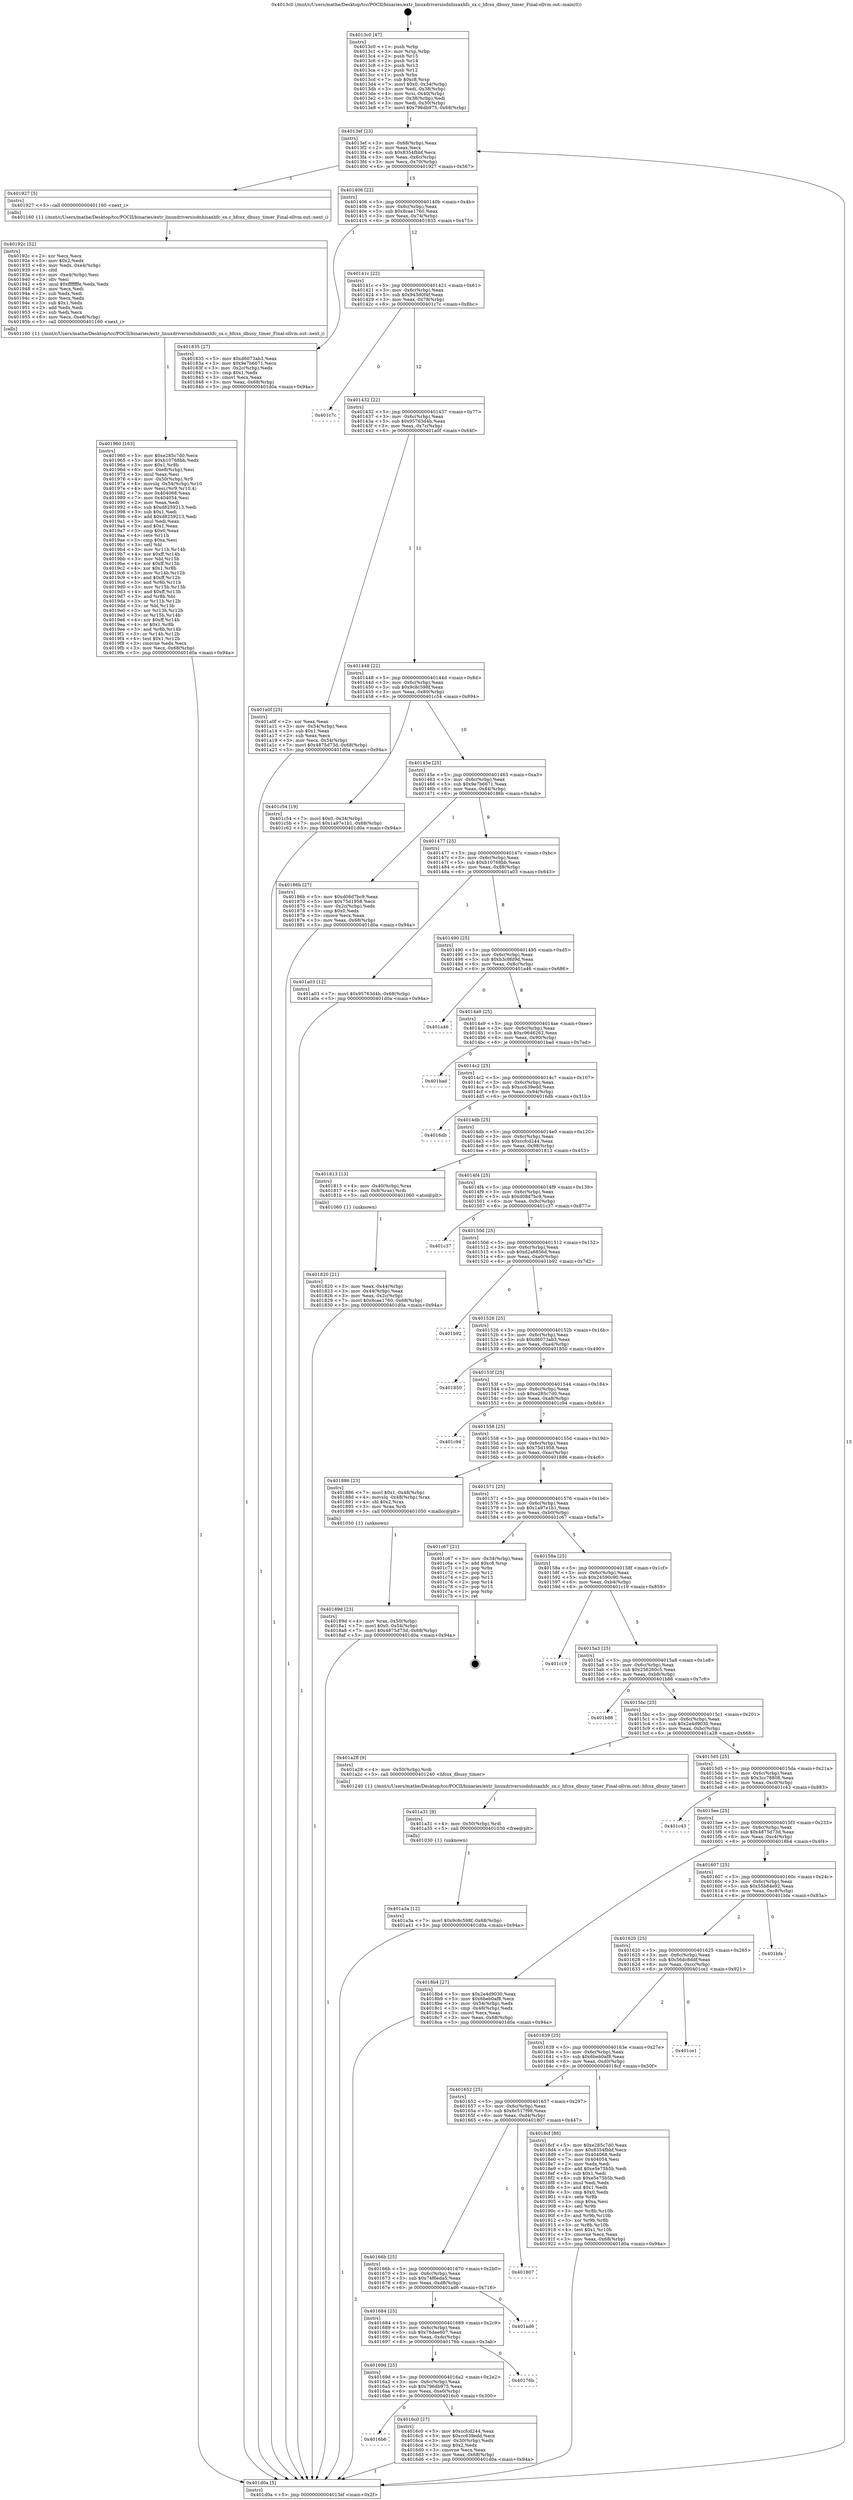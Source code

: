 digraph "0x4013c0" {
  label = "0x4013c0 (/mnt/c/Users/mathe/Desktop/tcc/POCII/binaries/extr_linuxdriversisdnhisaxhfc_sx.c_hfcsx_dbusy_timer_Final-ollvm.out::main(0))"
  labelloc = "t"
  node[shape=record]

  Entry [label="",width=0.3,height=0.3,shape=circle,fillcolor=black,style=filled]
  "0x4013ef" [label="{
     0x4013ef [23]\l
     | [instrs]\l
     &nbsp;&nbsp;0x4013ef \<+3\>: mov -0x68(%rbp),%eax\l
     &nbsp;&nbsp;0x4013f2 \<+2\>: mov %eax,%ecx\l
     &nbsp;&nbsp;0x4013f4 \<+6\>: sub $0x8354fbbf,%ecx\l
     &nbsp;&nbsp;0x4013fa \<+3\>: mov %eax,-0x6c(%rbp)\l
     &nbsp;&nbsp;0x4013fd \<+3\>: mov %ecx,-0x70(%rbp)\l
     &nbsp;&nbsp;0x401400 \<+6\>: je 0000000000401927 \<main+0x567\>\l
  }"]
  "0x401927" [label="{
     0x401927 [5]\l
     | [instrs]\l
     &nbsp;&nbsp;0x401927 \<+5\>: call 0000000000401160 \<next_i\>\l
     | [calls]\l
     &nbsp;&nbsp;0x401160 \{1\} (/mnt/c/Users/mathe/Desktop/tcc/POCII/binaries/extr_linuxdriversisdnhisaxhfc_sx.c_hfcsx_dbusy_timer_Final-ollvm.out::next_i)\l
  }"]
  "0x401406" [label="{
     0x401406 [22]\l
     | [instrs]\l
     &nbsp;&nbsp;0x401406 \<+5\>: jmp 000000000040140b \<main+0x4b\>\l
     &nbsp;&nbsp;0x40140b \<+3\>: mov -0x6c(%rbp),%eax\l
     &nbsp;&nbsp;0x40140e \<+5\>: sub $0x8cae1760,%eax\l
     &nbsp;&nbsp;0x401413 \<+3\>: mov %eax,-0x74(%rbp)\l
     &nbsp;&nbsp;0x401416 \<+6\>: je 0000000000401835 \<main+0x475\>\l
  }"]
  Exit [label="",width=0.3,height=0.3,shape=circle,fillcolor=black,style=filled,peripheries=2]
  "0x401835" [label="{
     0x401835 [27]\l
     | [instrs]\l
     &nbsp;&nbsp;0x401835 \<+5\>: mov $0xd6073ab3,%eax\l
     &nbsp;&nbsp;0x40183a \<+5\>: mov $0x9e7b6671,%ecx\l
     &nbsp;&nbsp;0x40183f \<+3\>: mov -0x2c(%rbp),%edx\l
     &nbsp;&nbsp;0x401842 \<+3\>: cmp $0x1,%edx\l
     &nbsp;&nbsp;0x401845 \<+3\>: cmovl %ecx,%eax\l
     &nbsp;&nbsp;0x401848 \<+3\>: mov %eax,-0x68(%rbp)\l
     &nbsp;&nbsp;0x40184b \<+5\>: jmp 0000000000401d0a \<main+0x94a\>\l
  }"]
  "0x40141c" [label="{
     0x40141c [22]\l
     | [instrs]\l
     &nbsp;&nbsp;0x40141c \<+5\>: jmp 0000000000401421 \<main+0x61\>\l
     &nbsp;&nbsp;0x401421 \<+3\>: mov -0x6c(%rbp),%eax\l
     &nbsp;&nbsp;0x401424 \<+5\>: sub $0x943d0f4f,%eax\l
     &nbsp;&nbsp;0x401429 \<+3\>: mov %eax,-0x78(%rbp)\l
     &nbsp;&nbsp;0x40142c \<+6\>: je 0000000000401c7c \<main+0x8bc\>\l
  }"]
  "0x401a3a" [label="{
     0x401a3a [12]\l
     | [instrs]\l
     &nbsp;&nbsp;0x401a3a \<+7\>: movl $0x9c8c598f,-0x68(%rbp)\l
     &nbsp;&nbsp;0x401a41 \<+5\>: jmp 0000000000401d0a \<main+0x94a\>\l
  }"]
  "0x401c7c" [label="{
     0x401c7c\l
  }", style=dashed]
  "0x401432" [label="{
     0x401432 [22]\l
     | [instrs]\l
     &nbsp;&nbsp;0x401432 \<+5\>: jmp 0000000000401437 \<main+0x77\>\l
     &nbsp;&nbsp;0x401437 \<+3\>: mov -0x6c(%rbp),%eax\l
     &nbsp;&nbsp;0x40143a \<+5\>: sub $0x95763d4b,%eax\l
     &nbsp;&nbsp;0x40143f \<+3\>: mov %eax,-0x7c(%rbp)\l
     &nbsp;&nbsp;0x401442 \<+6\>: je 0000000000401a0f \<main+0x64f\>\l
  }"]
  "0x401a31" [label="{
     0x401a31 [9]\l
     | [instrs]\l
     &nbsp;&nbsp;0x401a31 \<+4\>: mov -0x50(%rbp),%rdi\l
     &nbsp;&nbsp;0x401a35 \<+5\>: call 0000000000401030 \<free@plt\>\l
     | [calls]\l
     &nbsp;&nbsp;0x401030 \{1\} (unknown)\l
  }"]
  "0x401a0f" [label="{
     0x401a0f [25]\l
     | [instrs]\l
     &nbsp;&nbsp;0x401a0f \<+2\>: xor %eax,%eax\l
     &nbsp;&nbsp;0x401a11 \<+3\>: mov -0x54(%rbp),%ecx\l
     &nbsp;&nbsp;0x401a14 \<+3\>: sub $0x1,%eax\l
     &nbsp;&nbsp;0x401a17 \<+2\>: sub %eax,%ecx\l
     &nbsp;&nbsp;0x401a19 \<+3\>: mov %ecx,-0x54(%rbp)\l
     &nbsp;&nbsp;0x401a1c \<+7\>: movl $0x4875d73d,-0x68(%rbp)\l
     &nbsp;&nbsp;0x401a23 \<+5\>: jmp 0000000000401d0a \<main+0x94a\>\l
  }"]
  "0x401448" [label="{
     0x401448 [22]\l
     | [instrs]\l
     &nbsp;&nbsp;0x401448 \<+5\>: jmp 000000000040144d \<main+0x8d\>\l
     &nbsp;&nbsp;0x40144d \<+3\>: mov -0x6c(%rbp),%eax\l
     &nbsp;&nbsp;0x401450 \<+5\>: sub $0x9c8c598f,%eax\l
     &nbsp;&nbsp;0x401455 \<+3\>: mov %eax,-0x80(%rbp)\l
     &nbsp;&nbsp;0x401458 \<+6\>: je 0000000000401c54 \<main+0x894\>\l
  }"]
  "0x401960" [label="{
     0x401960 [163]\l
     | [instrs]\l
     &nbsp;&nbsp;0x401960 \<+5\>: mov $0xe285c7d0,%ecx\l
     &nbsp;&nbsp;0x401965 \<+5\>: mov $0xb10768bb,%edx\l
     &nbsp;&nbsp;0x40196a \<+3\>: mov $0x1,%r8b\l
     &nbsp;&nbsp;0x40196d \<+6\>: mov -0xe8(%rbp),%esi\l
     &nbsp;&nbsp;0x401973 \<+3\>: imul %eax,%esi\l
     &nbsp;&nbsp;0x401976 \<+4\>: mov -0x50(%rbp),%r9\l
     &nbsp;&nbsp;0x40197a \<+4\>: movslq -0x54(%rbp),%r10\l
     &nbsp;&nbsp;0x40197e \<+4\>: mov %esi,(%r9,%r10,4)\l
     &nbsp;&nbsp;0x401982 \<+7\>: mov 0x404068,%eax\l
     &nbsp;&nbsp;0x401989 \<+7\>: mov 0x404054,%esi\l
     &nbsp;&nbsp;0x401990 \<+2\>: mov %eax,%edi\l
     &nbsp;&nbsp;0x401992 \<+6\>: sub $0xd8259213,%edi\l
     &nbsp;&nbsp;0x401998 \<+3\>: sub $0x1,%edi\l
     &nbsp;&nbsp;0x40199b \<+6\>: add $0xd8259213,%edi\l
     &nbsp;&nbsp;0x4019a1 \<+3\>: imul %edi,%eax\l
     &nbsp;&nbsp;0x4019a4 \<+3\>: and $0x1,%eax\l
     &nbsp;&nbsp;0x4019a7 \<+3\>: cmp $0x0,%eax\l
     &nbsp;&nbsp;0x4019aa \<+4\>: sete %r11b\l
     &nbsp;&nbsp;0x4019ae \<+3\>: cmp $0xa,%esi\l
     &nbsp;&nbsp;0x4019b1 \<+3\>: setl %bl\l
     &nbsp;&nbsp;0x4019b4 \<+3\>: mov %r11b,%r14b\l
     &nbsp;&nbsp;0x4019b7 \<+4\>: xor $0xff,%r14b\l
     &nbsp;&nbsp;0x4019bb \<+3\>: mov %bl,%r15b\l
     &nbsp;&nbsp;0x4019be \<+4\>: xor $0xff,%r15b\l
     &nbsp;&nbsp;0x4019c2 \<+4\>: xor $0x1,%r8b\l
     &nbsp;&nbsp;0x4019c6 \<+3\>: mov %r14b,%r12b\l
     &nbsp;&nbsp;0x4019c9 \<+4\>: and $0xff,%r12b\l
     &nbsp;&nbsp;0x4019cd \<+3\>: and %r8b,%r11b\l
     &nbsp;&nbsp;0x4019d0 \<+3\>: mov %r15b,%r13b\l
     &nbsp;&nbsp;0x4019d3 \<+4\>: and $0xff,%r13b\l
     &nbsp;&nbsp;0x4019d7 \<+3\>: and %r8b,%bl\l
     &nbsp;&nbsp;0x4019da \<+3\>: or %r11b,%r12b\l
     &nbsp;&nbsp;0x4019dd \<+3\>: or %bl,%r13b\l
     &nbsp;&nbsp;0x4019e0 \<+3\>: xor %r13b,%r12b\l
     &nbsp;&nbsp;0x4019e3 \<+3\>: or %r15b,%r14b\l
     &nbsp;&nbsp;0x4019e6 \<+4\>: xor $0xff,%r14b\l
     &nbsp;&nbsp;0x4019ea \<+4\>: or $0x1,%r8b\l
     &nbsp;&nbsp;0x4019ee \<+3\>: and %r8b,%r14b\l
     &nbsp;&nbsp;0x4019f1 \<+3\>: or %r14b,%r12b\l
     &nbsp;&nbsp;0x4019f4 \<+4\>: test $0x1,%r12b\l
     &nbsp;&nbsp;0x4019f8 \<+3\>: cmovne %edx,%ecx\l
     &nbsp;&nbsp;0x4019fb \<+3\>: mov %ecx,-0x68(%rbp)\l
     &nbsp;&nbsp;0x4019fe \<+5\>: jmp 0000000000401d0a \<main+0x94a\>\l
  }"]
  "0x401c54" [label="{
     0x401c54 [19]\l
     | [instrs]\l
     &nbsp;&nbsp;0x401c54 \<+7\>: movl $0x0,-0x34(%rbp)\l
     &nbsp;&nbsp;0x401c5b \<+7\>: movl $0x1a97e1b1,-0x68(%rbp)\l
     &nbsp;&nbsp;0x401c62 \<+5\>: jmp 0000000000401d0a \<main+0x94a\>\l
  }"]
  "0x40145e" [label="{
     0x40145e [25]\l
     | [instrs]\l
     &nbsp;&nbsp;0x40145e \<+5\>: jmp 0000000000401463 \<main+0xa3\>\l
     &nbsp;&nbsp;0x401463 \<+3\>: mov -0x6c(%rbp),%eax\l
     &nbsp;&nbsp;0x401466 \<+5\>: sub $0x9e7b6671,%eax\l
     &nbsp;&nbsp;0x40146b \<+6\>: mov %eax,-0x84(%rbp)\l
     &nbsp;&nbsp;0x401471 \<+6\>: je 000000000040186b \<main+0x4ab\>\l
  }"]
  "0x40192c" [label="{
     0x40192c [52]\l
     | [instrs]\l
     &nbsp;&nbsp;0x40192c \<+2\>: xor %ecx,%ecx\l
     &nbsp;&nbsp;0x40192e \<+5\>: mov $0x2,%edx\l
     &nbsp;&nbsp;0x401933 \<+6\>: mov %edx,-0xe4(%rbp)\l
     &nbsp;&nbsp;0x401939 \<+1\>: cltd\l
     &nbsp;&nbsp;0x40193a \<+6\>: mov -0xe4(%rbp),%esi\l
     &nbsp;&nbsp;0x401940 \<+2\>: idiv %esi\l
     &nbsp;&nbsp;0x401942 \<+6\>: imul $0xfffffffe,%edx,%edx\l
     &nbsp;&nbsp;0x401948 \<+2\>: mov %ecx,%edi\l
     &nbsp;&nbsp;0x40194a \<+2\>: sub %edx,%edi\l
     &nbsp;&nbsp;0x40194c \<+2\>: mov %ecx,%edx\l
     &nbsp;&nbsp;0x40194e \<+3\>: sub $0x1,%edx\l
     &nbsp;&nbsp;0x401951 \<+2\>: add %edx,%edi\l
     &nbsp;&nbsp;0x401953 \<+2\>: sub %edi,%ecx\l
     &nbsp;&nbsp;0x401955 \<+6\>: mov %ecx,-0xe8(%rbp)\l
     &nbsp;&nbsp;0x40195b \<+5\>: call 0000000000401160 \<next_i\>\l
     | [calls]\l
     &nbsp;&nbsp;0x401160 \{1\} (/mnt/c/Users/mathe/Desktop/tcc/POCII/binaries/extr_linuxdriversisdnhisaxhfc_sx.c_hfcsx_dbusy_timer_Final-ollvm.out::next_i)\l
  }"]
  "0x40186b" [label="{
     0x40186b [27]\l
     | [instrs]\l
     &nbsp;&nbsp;0x40186b \<+5\>: mov $0xd08d7bc9,%eax\l
     &nbsp;&nbsp;0x401870 \<+5\>: mov $0x75d1958,%ecx\l
     &nbsp;&nbsp;0x401875 \<+3\>: mov -0x2c(%rbp),%edx\l
     &nbsp;&nbsp;0x401878 \<+3\>: cmp $0x0,%edx\l
     &nbsp;&nbsp;0x40187b \<+3\>: cmove %ecx,%eax\l
     &nbsp;&nbsp;0x40187e \<+3\>: mov %eax,-0x68(%rbp)\l
     &nbsp;&nbsp;0x401881 \<+5\>: jmp 0000000000401d0a \<main+0x94a\>\l
  }"]
  "0x401477" [label="{
     0x401477 [25]\l
     | [instrs]\l
     &nbsp;&nbsp;0x401477 \<+5\>: jmp 000000000040147c \<main+0xbc\>\l
     &nbsp;&nbsp;0x40147c \<+3\>: mov -0x6c(%rbp),%eax\l
     &nbsp;&nbsp;0x40147f \<+5\>: sub $0xb10768bb,%eax\l
     &nbsp;&nbsp;0x401484 \<+6\>: mov %eax,-0x88(%rbp)\l
     &nbsp;&nbsp;0x40148a \<+6\>: je 0000000000401a03 \<main+0x643\>\l
  }"]
  "0x40189d" [label="{
     0x40189d [23]\l
     | [instrs]\l
     &nbsp;&nbsp;0x40189d \<+4\>: mov %rax,-0x50(%rbp)\l
     &nbsp;&nbsp;0x4018a1 \<+7\>: movl $0x0,-0x54(%rbp)\l
     &nbsp;&nbsp;0x4018a8 \<+7\>: movl $0x4875d73d,-0x68(%rbp)\l
     &nbsp;&nbsp;0x4018af \<+5\>: jmp 0000000000401d0a \<main+0x94a\>\l
  }"]
  "0x401a03" [label="{
     0x401a03 [12]\l
     | [instrs]\l
     &nbsp;&nbsp;0x401a03 \<+7\>: movl $0x95763d4b,-0x68(%rbp)\l
     &nbsp;&nbsp;0x401a0a \<+5\>: jmp 0000000000401d0a \<main+0x94a\>\l
  }"]
  "0x401490" [label="{
     0x401490 [25]\l
     | [instrs]\l
     &nbsp;&nbsp;0x401490 \<+5\>: jmp 0000000000401495 \<main+0xd5\>\l
     &nbsp;&nbsp;0x401495 \<+3\>: mov -0x6c(%rbp),%eax\l
     &nbsp;&nbsp;0x401498 \<+5\>: sub $0xb3c9fd9d,%eax\l
     &nbsp;&nbsp;0x40149d \<+6\>: mov %eax,-0x8c(%rbp)\l
     &nbsp;&nbsp;0x4014a3 \<+6\>: je 0000000000401a46 \<main+0x686\>\l
  }"]
  "0x401820" [label="{
     0x401820 [21]\l
     | [instrs]\l
     &nbsp;&nbsp;0x401820 \<+3\>: mov %eax,-0x44(%rbp)\l
     &nbsp;&nbsp;0x401823 \<+3\>: mov -0x44(%rbp),%eax\l
     &nbsp;&nbsp;0x401826 \<+3\>: mov %eax,-0x2c(%rbp)\l
     &nbsp;&nbsp;0x401829 \<+7\>: movl $0x8cae1760,-0x68(%rbp)\l
     &nbsp;&nbsp;0x401830 \<+5\>: jmp 0000000000401d0a \<main+0x94a\>\l
  }"]
  "0x401a46" [label="{
     0x401a46\l
  }", style=dashed]
  "0x4014a9" [label="{
     0x4014a9 [25]\l
     | [instrs]\l
     &nbsp;&nbsp;0x4014a9 \<+5\>: jmp 00000000004014ae \<main+0xee\>\l
     &nbsp;&nbsp;0x4014ae \<+3\>: mov -0x6c(%rbp),%eax\l
     &nbsp;&nbsp;0x4014b1 \<+5\>: sub $0xc9646262,%eax\l
     &nbsp;&nbsp;0x4014b6 \<+6\>: mov %eax,-0x90(%rbp)\l
     &nbsp;&nbsp;0x4014bc \<+6\>: je 0000000000401bad \<main+0x7ed\>\l
  }"]
  "0x4013c0" [label="{
     0x4013c0 [47]\l
     | [instrs]\l
     &nbsp;&nbsp;0x4013c0 \<+1\>: push %rbp\l
     &nbsp;&nbsp;0x4013c1 \<+3\>: mov %rsp,%rbp\l
     &nbsp;&nbsp;0x4013c4 \<+2\>: push %r15\l
     &nbsp;&nbsp;0x4013c6 \<+2\>: push %r14\l
     &nbsp;&nbsp;0x4013c8 \<+2\>: push %r13\l
     &nbsp;&nbsp;0x4013ca \<+2\>: push %r12\l
     &nbsp;&nbsp;0x4013cc \<+1\>: push %rbx\l
     &nbsp;&nbsp;0x4013cd \<+7\>: sub $0xc8,%rsp\l
     &nbsp;&nbsp;0x4013d4 \<+7\>: movl $0x0,-0x34(%rbp)\l
     &nbsp;&nbsp;0x4013db \<+3\>: mov %edi,-0x38(%rbp)\l
     &nbsp;&nbsp;0x4013de \<+4\>: mov %rsi,-0x40(%rbp)\l
     &nbsp;&nbsp;0x4013e2 \<+3\>: mov -0x38(%rbp),%edi\l
     &nbsp;&nbsp;0x4013e5 \<+3\>: mov %edi,-0x30(%rbp)\l
     &nbsp;&nbsp;0x4013e8 \<+7\>: movl $0x796db975,-0x68(%rbp)\l
  }"]
  "0x401bad" [label="{
     0x401bad\l
  }", style=dashed]
  "0x4014c2" [label="{
     0x4014c2 [25]\l
     | [instrs]\l
     &nbsp;&nbsp;0x4014c2 \<+5\>: jmp 00000000004014c7 \<main+0x107\>\l
     &nbsp;&nbsp;0x4014c7 \<+3\>: mov -0x6c(%rbp),%eax\l
     &nbsp;&nbsp;0x4014ca \<+5\>: sub $0xcc639edd,%eax\l
     &nbsp;&nbsp;0x4014cf \<+6\>: mov %eax,-0x94(%rbp)\l
     &nbsp;&nbsp;0x4014d5 \<+6\>: je 00000000004016db \<main+0x31b\>\l
  }"]
  "0x401d0a" [label="{
     0x401d0a [5]\l
     | [instrs]\l
     &nbsp;&nbsp;0x401d0a \<+5\>: jmp 00000000004013ef \<main+0x2f\>\l
  }"]
  "0x4016db" [label="{
     0x4016db\l
  }", style=dashed]
  "0x4014db" [label="{
     0x4014db [25]\l
     | [instrs]\l
     &nbsp;&nbsp;0x4014db \<+5\>: jmp 00000000004014e0 \<main+0x120\>\l
     &nbsp;&nbsp;0x4014e0 \<+3\>: mov -0x6c(%rbp),%eax\l
     &nbsp;&nbsp;0x4014e3 \<+5\>: sub $0xccfcd244,%eax\l
     &nbsp;&nbsp;0x4014e8 \<+6\>: mov %eax,-0x98(%rbp)\l
     &nbsp;&nbsp;0x4014ee \<+6\>: je 0000000000401813 \<main+0x453\>\l
  }"]
  "0x4016b6" [label="{
     0x4016b6\l
  }", style=dashed]
  "0x401813" [label="{
     0x401813 [13]\l
     | [instrs]\l
     &nbsp;&nbsp;0x401813 \<+4\>: mov -0x40(%rbp),%rax\l
     &nbsp;&nbsp;0x401817 \<+4\>: mov 0x8(%rax),%rdi\l
     &nbsp;&nbsp;0x40181b \<+5\>: call 0000000000401060 \<atoi@plt\>\l
     | [calls]\l
     &nbsp;&nbsp;0x401060 \{1\} (unknown)\l
  }"]
  "0x4014f4" [label="{
     0x4014f4 [25]\l
     | [instrs]\l
     &nbsp;&nbsp;0x4014f4 \<+5\>: jmp 00000000004014f9 \<main+0x139\>\l
     &nbsp;&nbsp;0x4014f9 \<+3\>: mov -0x6c(%rbp),%eax\l
     &nbsp;&nbsp;0x4014fc \<+5\>: sub $0xd08d7bc9,%eax\l
     &nbsp;&nbsp;0x401501 \<+6\>: mov %eax,-0x9c(%rbp)\l
     &nbsp;&nbsp;0x401507 \<+6\>: je 0000000000401c37 \<main+0x877\>\l
  }"]
  "0x4016c0" [label="{
     0x4016c0 [27]\l
     | [instrs]\l
     &nbsp;&nbsp;0x4016c0 \<+5\>: mov $0xccfcd244,%eax\l
     &nbsp;&nbsp;0x4016c5 \<+5\>: mov $0xcc639edd,%ecx\l
     &nbsp;&nbsp;0x4016ca \<+3\>: mov -0x30(%rbp),%edx\l
     &nbsp;&nbsp;0x4016cd \<+3\>: cmp $0x2,%edx\l
     &nbsp;&nbsp;0x4016d0 \<+3\>: cmovne %ecx,%eax\l
     &nbsp;&nbsp;0x4016d3 \<+3\>: mov %eax,-0x68(%rbp)\l
     &nbsp;&nbsp;0x4016d6 \<+5\>: jmp 0000000000401d0a \<main+0x94a\>\l
  }"]
  "0x401c37" [label="{
     0x401c37\l
  }", style=dashed]
  "0x40150d" [label="{
     0x40150d [25]\l
     | [instrs]\l
     &nbsp;&nbsp;0x40150d \<+5\>: jmp 0000000000401512 \<main+0x152\>\l
     &nbsp;&nbsp;0x401512 \<+3\>: mov -0x6c(%rbp),%eax\l
     &nbsp;&nbsp;0x401515 \<+5\>: sub $0xd2a6856d,%eax\l
     &nbsp;&nbsp;0x40151a \<+6\>: mov %eax,-0xa0(%rbp)\l
     &nbsp;&nbsp;0x401520 \<+6\>: je 0000000000401b92 \<main+0x7d2\>\l
  }"]
  "0x40169d" [label="{
     0x40169d [25]\l
     | [instrs]\l
     &nbsp;&nbsp;0x40169d \<+5\>: jmp 00000000004016a2 \<main+0x2e2\>\l
     &nbsp;&nbsp;0x4016a2 \<+3\>: mov -0x6c(%rbp),%eax\l
     &nbsp;&nbsp;0x4016a5 \<+5\>: sub $0x796db975,%eax\l
     &nbsp;&nbsp;0x4016aa \<+6\>: mov %eax,-0xe0(%rbp)\l
     &nbsp;&nbsp;0x4016b0 \<+6\>: je 00000000004016c0 \<main+0x300\>\l
  }"]
  "0x401b92" [label="{
     0x401b92\l
  }", style=dashed]
  "0x401526" [label="{
     0x401526 [25]\l
     | [instrs]\l
     &nbsp;&nbsp;0x401526 \<+5\>: jmp 000000000040152b \<main+0x16b\>\l
     &nbsp;&nbsp;0x40152b \<+3\>: mov -0x6c(%rbp),%eax\l
     &nbsp;&nbsp;0x40152e \<+5\>: sub $0xd6073ab3,%eax\l
     &nbsp;&nbsp;0x401533 \<+6\>: mov %eax,-0xa4(%rbp)\l
     &nbsp;&nbsp;0x401539 \<+6\>: je 0000000000401850 \<main+0x490\>\l
  }"]
  "0x40176b" [label="{
     0x40176b\l
  }", style=dashed]
  "0x401850" [label="{
     0x401850\l
  }", style=dashed]
  "0x40153f" [label="{
     0x40153f [25]\l
     | [instrs]\l
     &nbsp;&nbsp;0x40153f \<+5\>: jmp 0000000000401544 \<main+0x184\>\l
     &nbsp;&nbsp;0x401544 \<+3\>: mov -0x6c(%rbp),%eax\l
     &nbsp;&nbsp;0x401547 \<+5\>: sub $0xe285c7d0,%eax\l
     &nbsp;&nbsp;0x40154c \<+6\>: mov %eax,-0xa8(%rbp)\l
     &nbsp;&nbsp;0x401552 \<+6\>: je 0000000000401c94 \<main+0x8d4\>\l
  }"]
  "0x401684" [label="{
     0x401684 [25]\l
     | [instrs]\l
     &nbsp;&nbsp;0x401684 \<+5\>: jmp 0000000000401689 \<main+0x2c9\>\l
     &nbsp;&nbsp;0x401689 \<+3\>: mov -0x6c(%rbp),%eax\l
     &nbsp;&nbsp;0x40168c \<+5\>: sub $0x76dee607,%eax\l
     &nbsp;&nbsp;0x401691 \<+6\>: mov %eax,-0xdc(%rbp)\l
     &nbsp;&nbsp;0x401697 \<+6\>: je 000000000040176b \<main+0x3ab\>\l
  }"]
  "0x401c94" [label="{
     0x401c94\l
  }", style=dashed]
  "0x401558" [label="{
     0x401558 [25]\l
     | [instrs]\l
     &nbsp;&nbsp;0x401558 \<+5\>: jmp 000000000040155d \<main+0x19d\>\l
     &nbsp;&nbsp;0x40155d \<+3\>: mov -0x6c(%rbp),%eax\l
     &nbsp;&nbsp;0x401560 \<+5\>: sub $0x75d1958,%eax\l
     &nbsp;&nbsp;0x401565 \<+6\>: mov %eax,-0xac(%rbp)\l
     &nbsp;&nbsp;0x40156b \<+6\>: je 0000000000401886 \<main+0x4c6\>\l
  }"]
  "0x401ad6" [label="{
     0x401ad6\l
  }", style=dashed]
  "0x401886" [label="{
     0x401886 [23]\l
     | [instrs]\l
     &nbsp;&nbsp;0x401886 \<+7\>: movl $0x1,-0x48(%rbp)\l
     &nbsp;&nbsp;0x40188d \<+4\>: movslq -0x48(%rbp),%rax\l
     &nbsp;&nbsp;0x401891 \<+4\>: shl $0x2,%rax\l
     &nbsp;&nbsp;0x401895 \<+3\>: mov %rax,%rdi\l
     &nbsp;&nbsp;0x401898 \<+5\>: call 0000000000401050 \<malloc@plt\>\l
     | [calls]\l
     &nbsp;&nbsp;0x401050 \{1\} (unknown)\l
  }"]
  "0x401571" [label="{
     0x401571 [25]\l
     | [instrs]\l
     &nbsp;&nbsp;0x401571 \<+5\>: jmp 0000000000401576 \<main+0x1b6\>\l
     &nbsp;&nbsp;0x401576 \<+3\>: mov -0x6c(%rbp),%eax\l
     &nbsp;&nbsp;0x401579 \<+5\>: sub $0x1a97e1b1,%eax\l
     &nbsp;&nbsp;0x40157e \<+6\>: mov %eax,-0xb0(%rbp)\l
     &nbsp;&nbsp;0x401584 \<+6\>: je 0000000000401c67 \<main+0x8a7\>\l
  }"]
  "0x40166b" [label="{
     0x40166b [25]\l
     | [instrs]\l
     &nbsp;&nbsp;0x40166b \<+5\>: jmp 0000000000401670 \<main+0x2b0\>\l
     &nbsp;&nbsp;0x401670 \<+3\>: mov -0x6c(%rbp),%eax\l
     &nbsp;&nbsp;0x401673 \<+5\>: sub $0x74f6eda5,%eax\l
     &nbsp;&nbsp;0x401678 \<+6\>: mov %eax,-0xd8(%rbp)\l
     &nbsp;&nbsp;0x40167e \<+6\>: je 0000000000401ad6 \<main+0x716\>\l
  }"]
  "0x401c67" [label="{
     0x401c67 [21]\l
     | [instrs]\l
     &nbsp;&nbsp;0x401c67 \<+3\>: mov -0x34(%rbp),%eax\l
     &nbsp;&nbsp;0x401c6a \<+7\>: add $0xc8,%rsp\l
     &nbsp;&nbsp;0x401c71 \<+1\>: pop %rbx\l
     &nbsp;&nbsp;0x401c72 \<+2\>: pop %r12\l
     &nbsp;&nbsp;0x401c74 \<+2\>: pop %r13\l
     &nbsp;&nbsp;0x401c76 \<+2\>: pop %r14\l
     &nbsp;&nbsp;0x401c78 \<+2\>: pop %r15\l
     &nbsp;&nbsp;0x401c7a \<+1\>: pop %rbp\l
     &nbsp;&nbsp;0x401c7b \<+1\>: ret\l
  }"]
  "0x40158a" [label="{
     0x40158a [25]\l
     | [instrs]\l
     &nbsp;&nbsp;0x40158a \<+5\>: jmp 000000000040158f \<main+0x1cf\>\l
     &nbsp;&nbsp;0x40158f \<+3\>: mov -0x6c(%rbp),%eax\l
     &nbsp;&nbsp;0x401592 \<+5\>: sub $0x24590c90,%eax\l
     &nbsp;&nbsp;0x401597 \<+6\>: mov %eax,-0xb4(%rbp)\l
     &nbsp;&nbsp;0x40159d \<+6\>: je 0000000000401c19 \<main+0x859\>\l
  }"]
  "0x401807" [label="{
     0x401807\l
  }", style=dashed]
  "0x401c19" [label="{
     0x401c19\l
  }", style=dashed]
  "0x4015a3" [label="{
     0x4015a3 [25]\l
     | [instrs]\l
     &nbsp;&nbsp;0x4015a3 \<+5\>: jmp 00000000004015a8 \<main+0x1e8\>\l
     &nbsp;&nbsp;0x4015a8 \<+3\>: mov -0x6c(%rbp),%eax\l
     &nbsp;&nbsp;0x4015ab \<+5\>: sub $0x256260c5,%eax\l
     &nbsp;&nbsp;0x4015b0 \<+6\>: mov %eax,-0xb8(%rbp)\l
     &nbsp;&nbsp;0x4015b6 \<+6\>: je 0000000000401b86 \<main+0x7c6\>\l
  }"]
  "0x401652" [label="{
     0x401652 [25]\l
     | [instrs]\l
     &nbsp;&nbsp;0x401652 \<+5\>: jmp 0000000000401657 \<main+0x297\>\l
     &nbsp;&nbsp;0x401657 \<+3\>: mov -0x6c(%rbp),%eax\l
     &nbsp;&nbsp;0x40165a \<+5\>: sub $0x6c517f98,%eax\l
     &nbsp;&nbsp;0x40165f \<+6\>: mov %eax,-0xd4(%rbp)\l
     &nbsp;&nbsp;0x401665 \<+6\>: je 0000000000401807 \<main+0x447\>\l
  }"]
  "0x401b86" [label="{
     0x401b86\l
  }", style=dashed]
  "0x4015bc" [label="{
     0x4015bc [25]\l
     | [instrs]\l
     &nbsp;&nbsp;0x4015bc \<+5\>: jmp 00000000004015c1 \<main+0x201\>\l
     &nbsp;&nbsp;0x4015c1 \<+3\>: mov -0x6c(%rbp),%eax\l
     &nbsp;&nbsp;0x4015c4 \<+5\>: sub $0x2e4d9030,%eax\l
     &nbsp;&nbsp;0x4015c9 \<+6\>: mov %eax,-0xbc(%rbp)\l
     &nbsp;&nbsp;0x4015cf \<+6\>: je 0000000000401a28 \<main+0x668\>\l
  }"]
  "0x4018cf" [label="{
     0x4018cf [88]\l
     | [instrs]\l
     &nbsp;&nbsp;0x4018cf \<+5\>: mov $0xe285c7d0,%eax\l
     &nbsp;&nbsp;0x4018d4 \<+5\>: mov $0x8354fbbf,%ecx\l
     &nbsp;&nbsp;0x4018d9 \<+7\>: mov 0x404068,%edx\l
     &nbsp;&nbsp;0x4018e0 \<+7\>: mov 0x404054,%esi\l
     &nbsp;&nbsp;0x4018e7 \<+2\>: mov %edx,%edi\l
     &nbsp;&nbsp;0x4018e9 \<+6\>: add $0xe5e75b5b,%edi\l
     &nbsp;&nbsp;0x4018ef \<+3\>: sub $0x1,%edi\l
     &nbsp;&nbsp;0x4018f2 \<+6\>: sub $0xe5e75b5b,%edi\l
     &nbsp;&nbsp;0x4018f8 \<+3\>: imul %edi,%edx\l
     &nbsp;&nbsp;0x4018fb \<+3\>: and $0x1,%edx\l
     &nbsp;&nbsp;0x4018fe \<+3\>: cmp $0x0,%edx\l
     &nbsp;&nbsp;0x401901 \<+4\>: sete %r8b\l
     &nbsp;&nbsp;0x401905 \<+3\>: cmp $0xa,%esi\l
     &nbsp;&nbsp;0x401908 \<+4\>: setl %r9b\l
     &nbsp;&nbsp;0x40190c \<+3\>: mov %r8b,%r10b\l
     &nbsp;&nbsp;0x40190f \<+3\>: and %r9b,%r10b\l
     &nbsp;&nbsp;0x401912 \<+3\>: xor %r9b,%r8b\l
     &nbsp;&nbsp;0x401915 \<+3\>: or %r8b,%r10b\l
     &nbsp;&nbsp;0x401918 \<+4\>: test $0x1,%r10b\l
     &nbsp;&nbsp;0x40191c \<+3\>: cmovne %ecx,%eax\l
     &nbsp;&nbsp;0x40191f \<+3\>: mov %eax,-0x68(%rbp)\l
     &nbsp;&nbsp;0x401922 \<+5\>: jmp 0000000000401d0a \<main+0x94a\>\l
  }"]
  "0x401a28" [label="{
     0x401a28 [9]\l
     | [instrs]\l
     &nbsp;&nbsp;0x401a28 \<+4\>: mov -0x50(%rbp),%rdi\l
     &nbsp;&nbsp;0x401a2c \<+5\>: call 0000000000401240 \<hfcsx_dbusy_timer\>\l
     | [calls]\l
     &nbsp;&nbsp;0x401240 \{1\} (/mnt/c/Users/mathe/Desktop/tcc/POCII/binaries/extr_linuxdriversisdnhisaxhfc_sx.c_hfcsx_dbusy_timer_Final-ollvm.out::hfcsx_dbusy_timer)\l
  }"]
  "0x4015d5" [label="{
     0x4015d5 [25]\l
     | [instrs]\l
     &nbsp;&nbsp;0x4015d5 \<+5\>: jmp 00000000004015da \<main+0x21a\>\l
     &nbsp;&nbsp;0x4015da \<+3\>: mov -0x6c(%rbp),%eax\l
     &nbsp;&nbsp;0x4015dd \<+5\>: sub $0x3cc78808,%eax\l
     &nbsp;&nbsp;0x4015e2 \<+6\>: mov %eax,-0xc0(%rbp)\l
     &nbsp;&nbsp;0x4015e8 \<+6\>: je 0000000000401c43 \<main+0x883\>\l
  }"]
  "0x401639" [label="{
     0x401639 [25]\l
     | [instrs]\l
     &nbsp;&nbsp;0x401639 \<+5\>: jmp 000000000040163e \<main+0x27e\>\l
     &nbsp;&nbsp;0x40163e \<+3\>: mov -0x6c(%rbp),%eax\l
     &nbsp;&nbsp;0x401641 \<+5\>: sub $0x6beb0af8,%eax\l
     &nbsp;&nbsp;0x401646 \<+6\>: mov %eax,-0xd0(%rbp)\l
     &nbsp;&nbsp;0x40164c \<+6\>: je 00000000004018cf \<main+0x50f\>\l
  }"]
  "0x401c43" [label="{
     0x401c43\l
  }", style=dashed]
  "0x4015ee" [label="{
     0x4015ee [25]\l
     | [instrs]\l
     &nbsp;&nbsp;0x4015ee \<+5\>: jmp 00000000004015f3 \<main+0x233\>\l
     &nbsp;&nbsp;0x4015f3 \<+3\>: mov -0x6c(%rbp),%eax\l
     &nbsp;&nbsp;0x4015f6 \<+5\>: sub $0x4875d73d,%eax\l
     &nbsp;&nbsp;0x4015fb \<+6\>: mov %eax,-0xc4(%rbp)\l
     &nbsp;&nbsp;0x401601 \<+6\>: je 00000000004018b4 \<main+0x4f4\>\l
  }"]
  "0x401ce1" [label="{
     0x401ce1\l
  }", style=dashed]
  "0x4018b4" [label="{
     0x4018b4 [27]\l
     | [instrs]\l
     &nbsp;&nbsp;0x4018b4 \<+5\>: mov $0x2e4d9030,%eax\l
     &nbsp;&nbsp;0x4018b9 \<+5\>: mov $0x6beb0af8,%ecx\l
     &nbsp;&nbsp;0x4018be \<+3\>: mov -0x54(%rbp),%edx\l
     &nbsp;&nbsp;0x4018c1 \<+3\>: cmp -0x48(%rbp),%edx\l
     &nbsp;&nbsp;0x4018c4 \<+3\>: cmovl %ecx,%eax\l
     &nbsp;&nbsp;0x4018c7 \<+3\>: mov %eax,-0x68(%rbp)\l
     &nbsp;&nbsp;0x4018ca \<+5\>: jmp 0000000000401d0a \<main+0x94a\>\l
  }"]
  "0x401607" [label="{
     0x401607 [25]\l
     | [instrs]\l
     &nbsp;&nbsp;0x401607 \<+5\>: jmp 000000000040160c \<main+0x24c\>\l
     &nbsp;&nbsp;0x40160c \<+3\>: mov -0x6c(%rbp),%eax\l
     &nbsp;&nbsp;0x40160f \<+5\>: sub $0x55b84e92,%eax\l
     &nbsp;&nbsp;0x401614 \<+6\>: mov %eax,-0xc8(%rbp)\l
     &nbsp;&nbsp;0x40161a \<+6\>: je 0000000000401bfa \<main+0x83a\>\l
  }"]
  "0x401620" [label="{
     0x401620 [25]\l
     | [instrs]\l
     &nbsp;&nbsp;0x401620 \<+5\>: jmp 0000000000401625 \<main+0x265\>\l
     &nbsp;&nbsp;0x401625 \<+3\>: mov -0x6c(%rbp),%eax\l
     &nbsp;&nbsp;0x401628 \<+5\>: sub $0x56dc8ddf,%eax\l
     &nbsp;&nbsp;0x40162d \<+6\>: mov %eax,-0xcc(%rbp)\l
     &nbsp;&nbsp;0x401633 \<+6\>: je 0000000000401ce1 \<main+0x921\>\l
  }"]
  "0x401bfa" [label="{
     0x401bfa\l
  }", style=dashed]
  Entry -> "0x4013c0" [label=" 1"]
  "0x4013ef" -> "0x401927" [label=" 1"]
  "0x4013ef" -> "0x401406" [label=" 13"]
  "0x401c67" -> Exit [label=" 1"]
  "0x401406" -> "0x401835" [label=" 1"]
  "0x401406" -> "0x40141c" [label=" 12"]
  "0x401c54" -> "0x401d0a" [label=" 1"]
  "0x40141c" -> "0x401c7c" [label=" 0"]
  "0x40141c" -> "0x401432" [label=" 12"]
  "0x401a3a" -> "0x401d0a" [label=" 1"]
  "0x401432" -> "0x401a0f" [label=" 1"]
  "0x401432" -> "0x401448" [label=" 11"]
  "0x401a31" -> "0x401a3a" [label=" 1"]
  "0x401448" -> "0x401c54" [label=" 1"]
  "0x401448" -> "0x40145e" [label=" 10"]
  "0x401a28" -> "0x401a31" [label=" 1"]
  "0x40145e" -> "0x40186b" [label=" 1"]
  "0x40145e" -> "0x401477" [label=" 9"]
  "0x401a0f" -> "0x401d0a" [label=" 1"]
  "0x401477" -> "0x401a03" [label=" 1"]
  "0x401477" -> "0x401490" [label=" 8"]
  "0x401a03" -> "0x401d0a" [label=" 1"]
  "0x401490" -> "0x401a46" [label=" 0"]
  "0x401490" -> "0x4014a9" [label=" 8"]
  "0x401960" -> "0x401d0a" [label=" 1"]
  "0x4014a9" -> "0x401bad" [label=" 0"]
  "0x4014a9" -> "0x4014c2" [label=" 8"]
  "0x40192c" -> "0x401960" [label=" 1"]
  "0x4014c2" -> "0x4016db" [label=" 0"]
  "0x4014c2" -> "0x4014db" [label=" 8"]
  "0x401927" -> "0x40192c" [label=" 1"]
  "0x4014db" -> "0x401813" [label=" 1"]
  "0x4014db" -> "0x4014f4" [label=" 7"]
  "0x4018cf" -> "0x401d0a" [label=" 1"]
  "0x4014f4" -> "0x401c37" [label=" 0"]
  "0x4014f4" -> "0x40150d" [label=" 7"]
  "0x4018b4" -> "0x401d0a" [label=" 2"]
  "0x40150d" -> "0x401b92" [label=" 0"]
  "0x40150d" -> "0x401526" [label=" 7"]
  "0x401886" -> "0x40189d" [label=" 1"]
  "0x401526" -> "0x401850" [label=" 0"]
  "0x401526" -> "0x40153f" [label=" 7"]
  "0x40186b" -> "0x401d0a" [label=" 1"]
  "0x40153f" -> "0x401c94" [label=" 0"]
  "0x40153f" -> "0x401558" [label=" 7"]
  "0x401820" -> "0x401d0a" [label=" 1"]
  "0x401558" -> "0x401886" [label=" 1"]
  "0x401558" -> "0x401571" [label=" 6"]
  "0x401813" -> "0x401820" [label=" 1"]
  "0x401571" -> "0x401c67" [label=" 1"]
  "0x401571" -> "0x40158a" [label=" 5"]
  "0x4013c0" -> "0x4013ef" [label=" 1"]
  "0x40158a" -> "0x401c19" [label=" 0"]
  "0x40158a" -> "0x4015a3" [label=" 5"]
  "0x4016c0" -> "0x401d0a" [label=" 1"]
  "0x4015a3" -> "0x401b86" [label=" 0"]
  "0x4015a3" -> "0x4015bc" [label=" 5"]
  "0x40169d" -> "0x4016c0" [label=" 1"]
  "0x4015bc" -> "0x401a28" [label=" 1"]
  "0x4015bc" -> "0x4015d5" [label=" 4"]
  "0x40189d" -> "0x401d0a" [label=" 1"]
  "0x4015d5" -> "0x401c43" [label=" 0"]
  "0x4015d5" -> "0x4015ee" [label=" 4"]
  "0x401684" -> "0x40176b" [label=" 0"]
  "0x4015ee" -> "0x4018b4" [label=" 2"]
  "0x4015ee" -> "0x401607" [label=" 2"]
  "0x401835" -> "0x401d0a" [label=" 1"]
  "0x401607" -> "0x401bfa" [label=" 0"]
  "0x401607" -> "0x401620" [label=" 2"]
  "0x40166b" -> "0x401684" [label=" 1"]
  "0x401620" -> "0x401ce1" [label=" 0"]
  "0x401620" -> "0x401639" [label=" 2"]
  "0x401684" -> "0x40169d" [label=" 1"]
  "0x401639" -> "0x4018cf" [label=" 1"]
  "0x401639" -> "0x401652" [label=" 1"]
  "0x40169d" -> "0x4016b6" [label=" 0"]
  "0x401652" -> "0x401807" [label=" 0"]
  "0x401652" -> "0x40166b" [label=" 1"]
  "0x401d0a" -> "0x4013ef" [label=" 13"]
  "0x40166b" -> "0x401ad6" [label=" 0"]
}
